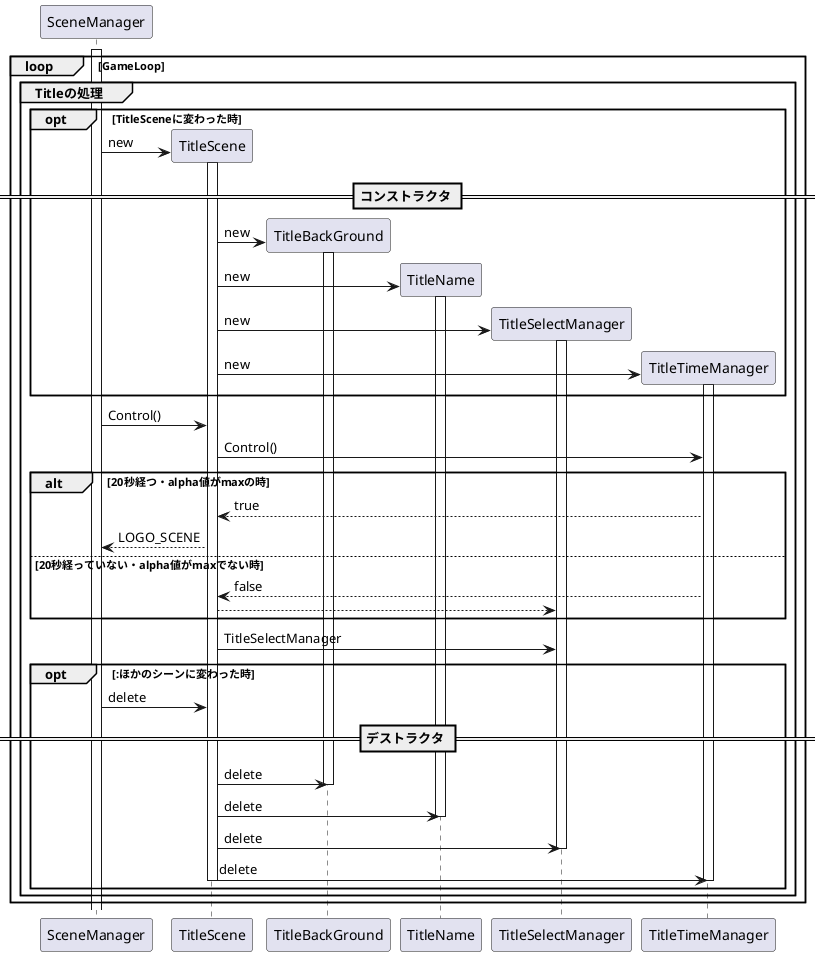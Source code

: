 @startuml
participant SceneManager
participant TitleScene
participant TitleBackGround
participant TitleName
participant TitleSelectManager
participant TitleTimeManager

activate SceneManager

loop GameLoop

group Titleの処理

opt  TitleSceneに変わった時

create TitleScene
SceneManager -> TitleScene :new
activate TitleScene

== コンストラクタ ==

create TitleBackGround
TitleScene -> TitleBackGround :new
activate TitleBackGround

create TitleName
TitleScene -> TitleName :new
activate TitleName

create TitleSelectManager
TitleScene -> TitleSelectManager:new
activate TitleSelectManager

create TitleTimeManager
TitleScene -> TitleTimeManager:new
activate TitleTimeManager

end

SceneManager -> TitleScene :Control()


TitleScene -> TitleTimeManager :Control()
alt 20秒経つ・alpha値がmaxの時


TitleScene <-- TitleTimeManager :true
SceneManager <-- TitleScene :LOGO_SCENE

else 20秒経っていない・alpha値がmaxでない時

TitleScene <-- TitleTimeManager :false
TitleScene --> TitleSelectManager :

end

TitleScene -> TitleSelectManager :TitleSelectManager



opt :ほかのシーンに変わった時


SceneManager -> TitleScene :delete

== デストラクタ ==

TitleScene -> TitleBackGround :delete
deactivate TitleBackGround

TitleScene -> TitleName :delete
deactivate TitleName

TitleScene -> TitleSelectManager :delete
deactivate TitleSelectManager

TitleScene -> TitleTimeManager :delete
deactivate TitleTimeManager

deactivate TitleScene


end

end

end

@enduml
